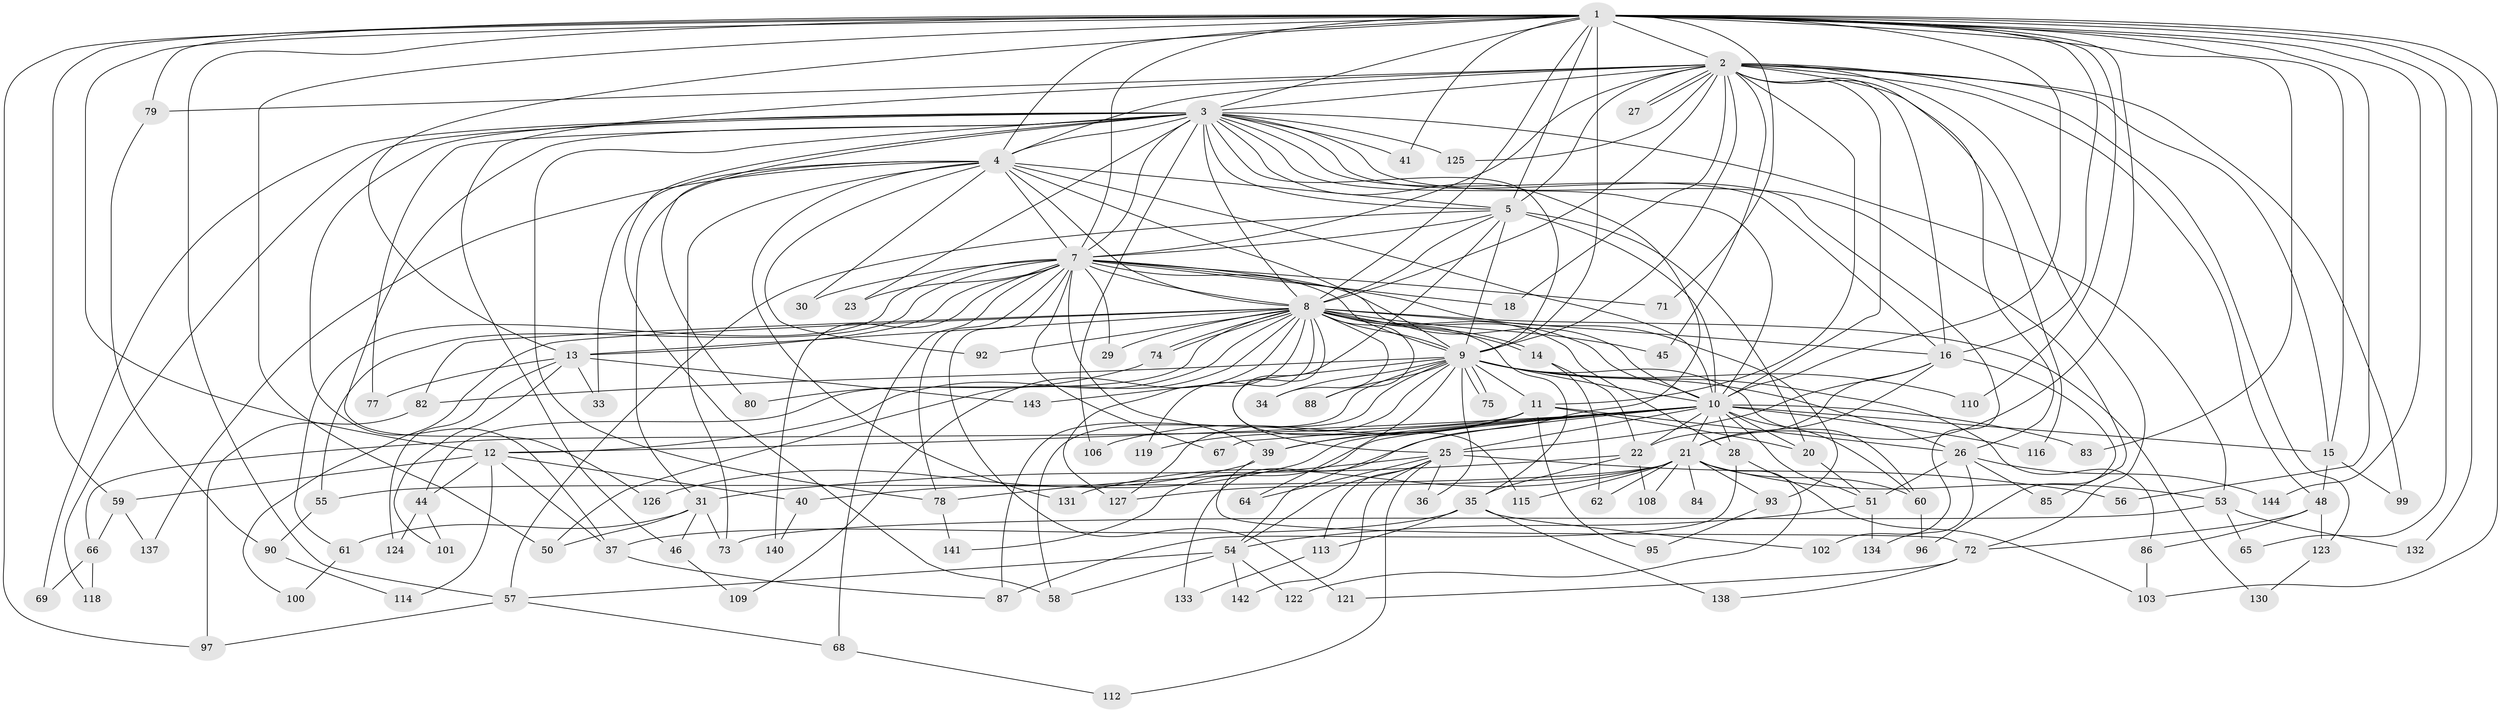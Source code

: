 // Generated by graph-tools (version 1.1) at 2025/51/02/27/25 19:51:49]
// undirected, 114 vertices, 270 edges
graph export_dot {
graph [start="1"]
  node [color=gray90,style=filled];
  1 [super="+6"];
  2 [super="+19"];
  3 [super="+76"];
  4 [super="+42"];
  5 [super="+111"];
  7 [super="+43"];
  8 [super="+107"];
  9 [super="+17"];
  10 [super="+105"];
  11 [super="+47"];
  12 [super="+70"];
  13 [super="+24"];
  14;
  15 [super="+38"];
  16 [super="+49"];
  18;
  20;
  21 [super="+63"];
  22 [super="+117"];
  23;
  25 [super="+52"];
  26 [super="+32"];
  27;
  28;
  29;
  30;
  31 [super="+98"];
  33;
  34;
  35;
  36;
  37;
  39 [super="+128"];
  40;
  41;
  44;
  45;
  46;
  48;
  50;
  51 [super="+81"];
  53;
  54 [super="+120"];
  55;
  56;
  57 [super="+129"];
  58 [super="+91"];
  59;
  60 [super="+89"];
  61;
  62;
  64;
  65;
  66;
  67;
  68;
  69;
  71;
  72;
  73 [super="+139"];
  74;
  75;
  77;
  78 [super="+94"];
  79;
  80;
  82;
  83;
  84;
  85;
  86;
  87 [super="+104"];
  88;
  90;
  92;
  93;
  95;
  96;
  97 [super="+136"];
  99;
  100;
  101;
  102;
  103 [super="+145"];
  106;
  108;
  109;
  110;
  112;
  113;
  114;
  115;
  116;
  118;
  119;
  121;
  122;
  123;
  124;
  125;
  126;
  127 [super="+135"];
  130;
  131;
  132;
  133;
  134;
  137;
  138;
  140;
  141;
  142;
  143;
  144;
  1 -- 2 [weight=2];
  1 -- 3 [weight=2];
  1 -- 4 [weight=2];
  1 -- 5 [weight=2];
  1 -- 7 [weight=2];
  1 -- 8 [weight=2];
  1 -- 9 [weight=3];
  1 -- 10 [weight=2];
  1 -- 21 [weight=2];
  1 -- 57;
  1 -- 59;
  1 -- 65;
  1 -- 132;
  1 -- 71;
  1 -- 12;
  1 -- 13;
  1 -- 79;
  1 -- 16;
  1 -- 144;
  1 -- 83;
  1 -- 97;
  1 -- 103;
  1 -- 41;
  1 -- 110;
  1 -- 50;
  1 -- 56;
  1 -- 15;
  2 -- 3;
  2 -- 4;
  2 -- 5;
  2 -- 7;
  2 -- 8;
  2 -- 9;
  2 -- 10;
  2 -- 11;
  2 -- 15;
  2 -- 18;
  2 -- 26;
  2 -- 27;
  2 -- 27;
  2 -- 45;
  2 -- 46;
  2 -- 48;
  2 -- 72;
  2 -- 79;
  2 -- 99;
  2 -- 116;
  2 -- 123;
  2 -- 125;
  2 -- 16;
  3 -- 4;
  3 -- 5;
  3 -- 7;
  3 -- 8;
  3 -- 9;
  3 -- 10;
  3 -- 23;
  3 -- 37;
  3 -- 41;
  3 -- 53;
  3 -- 54;
  3 -- 58;
  3 -- 69;
  3 -- 77;
  3 -- 78;
  3 -- 80;
  3 -- 85;
  3 -- 102;
  3 -- 106;
  3 -- 118;
  3 -- 125;
  3 -- 126;
  3 -- 16;
  4 -- 5;
  4 -- 7;
  4 -- 8;
  4 -- 9 [weight=2];
  4 -- 10 [weight=2];
  4 -- 30;
  4 -- 31;
  4 -- 33;
  4 -- 73;
  4 -- 92;
  4 -- 131;
  4 -- 137;
  5 -- 7;
  5 -- 8;
  5 -- 9;
  5 -- 10;
  5 -- 25;
  5 -- 20;
  5 -- 57;
  7 -- 8;
  7 -- 9 [weight=2];
  7 -- 10;
  7 -- 18;
  7 -- 23;
  7 -- 29;
  7 -- 30;
  7 -- 39;
  7 -- 55;
  7 -- 61;
  7 -- 67;
  7 -- 68;
  7 -- 71;
  7 -- 93;
  7 -- 121;
  7 -- 140;
  7 -- 13;
  7 -- 78;
  8 -- 9;
  8 -- 10;
  8 -- 13;
  8 -- 14;
  8 -- 14;
  8 -- 16;
  8 -- 28;
  8 -- 29;
  8 -- 34;
  8 -- 35;
  8 -- 44;
  8 -- 45;
  8 -- 50;
  8 -- 74;
  8 -- 74;
  8 -- 82;
  8 -- 88;
  8 -- 92;
  8 -- 100;
  8 -- 109;
  8 -- 115;
  8 -- 119;
  8 -- 127;
  8 -- 130;
  8 -- 12;
  9 -- 10;
  9 -- 11;
  9 -- 34;
  9 -- 36;
  9 -- 60;
  9 -- 75;
  9 -- 75;
  9 -- 82;
  9 -- 86;
  9 -- 88;
  9 -- 110;
  9 -- 26;
  9 -- 64;
  9 -- 143;
  9 -- 127;
  9 -- 58;
  9 -- 87;
  10 -- 12;
  10 -- 15;
  10 -- 20;
  10 -- 21;
  10 -- 22;
  10 -- 25;
  10 -- 28;
  10 -- 39;
  10 -- 40;
  10 -- 51;
  10 -- 67;
  10 -- 83;
  10 -- 116;
  10 -- 133;
  10 -- 141;
  10 -- 60;
  11 -- 20;
  11 -- 26;
  11 -- 106;
  11 -- 119;
  11 -- 66;
  11 -- 95;
  11 -- 39;
  12 -- 40;
  12 -- 44;
  12 -- 59;
  12 -- 114;
  12 -- 37;
  13 -- 77;
  13 -- 101;
  13 -- 33;
  13 -- 124;
  13 -- 143;
  14 -- 62;
  14 -- 22;
  15 -- 99;
  15 -- 48;
  16 -- 22;
  16 -- 96;
  16 -- 21;
  16 -- 25;
  20 -- 51;
  21 -- 53;
  21 -- 55;
  21 -- 60;
  21 -- 62;
  21 -- 84 [weight=2];
  21 -- 93;
  21 -- 108;
  21 -- 115;
  21 -- 122;
  21 -- 127;
  21 -- 131;
  22 -- 31;
  22 -- 35;
  22 -- 108;
  25 -- 36;
  25 -- 112;
  25 -- 142;
  25 -- 64;
  25 -- 113;
  25 -- 54;
  25 -- 56;
  25 -- 78;
  26 -- 85;
  26 -- 134;
  26 -- 144;
  26 -- 51;
  28 -- 87;
  28 -- 103;
  31 -- 46;
  31 -- 61;
  31 -- 73;
  31 -- 50;
  35 -- 37;
  35 -- 102;
  35 -- 113;
  35 -- 138;
  37 -- 87;
  39 -- 126;
  39 -- 72;
  40 -- 140;
  44 -- 101;
  44 -- 124;
  46 -- 109;
  48 -- 72;
  48 -- 86;
  48 -- 123;
  51 -- 134;
  51 -- 54;
  53 -- 65;
  53 -- 132;
  53 -- 73;
  54 -- 57;
  54 -- 58;
  54 -- 122;
  54 -- 142;
  55 -- 90;
  57 -- 68;
  57 -- 97;
  59 -- 66;
  59 -- 137;
  60 -- 96;
  61 -- 100;
  66 -- 69;
  66 -- 118;
  68 -- 112;
  72 -- 121;
  72 -- 138;
  74 -- 80;
  78 -- 141;
  79 -- 90;
  82 -- 97;
  86 -- 103;
  90 -- 114;
  93 -- 95;
  113 -- 133;
  123 -- 130;
}
